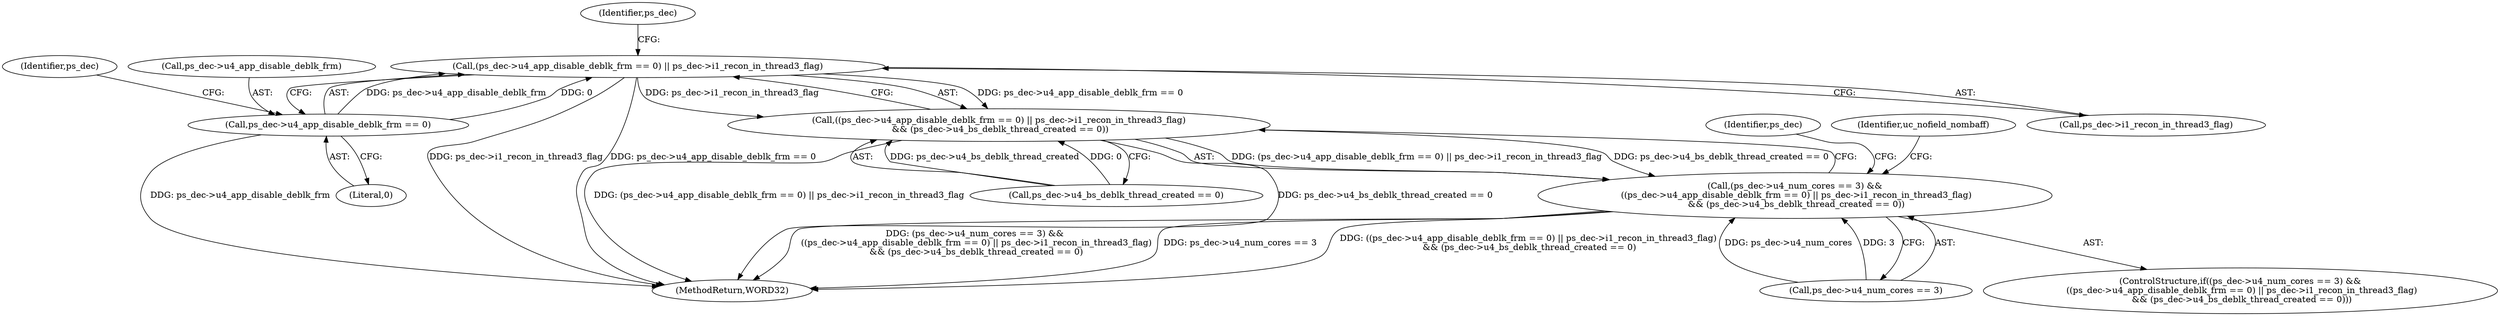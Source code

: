 digraph "0_Android_8b5fd8f24eba5dd19ab2f80ea11a9125aa882ae2@pointer" {
"1001687" [label="(Call,(ps_dec->u4_app_disable_deblk_frm == 0) || ps_dec->i1_recon_in_thread3_flag)"];
"1001688" [label="(Call,ps_dec->u4_app_disable_deblk_frm == 0)"];
"1001686" [label="(Call,((ps_dec->u4_app_disable_deblk_frm == 0) || ps_dec->i1_recon_in_thread3_flag)\n && (ps_dec->u4_bs_deblk_thread_created == 0))"];
"1001680" [label="(Call,(ps_dec->u4_num_cores == 3) &&\n ((ps_dec->u4_app_disable_deblk_frm == 0) || ps_dec->i1_recon_in_thread3_flag)\n && (ps_dec->u4_bs_deblk_thread_created == 0))"];
"1001696" [label="(Call,ps_dec->u4_bs_deblk_thread_created == 0)"];
"1002568" [label="(MethodReturn,WORD32)"];
"1001726" [label="(Identifier,uc_nofield_nombaff)"];
"1001694" [label="(Identifier,ps_dec)"];
"1001681" [label="(Call,ps_dec->u4_num_cores == 3)"];
"1001692" [label="(Literal,0)"];
"1001704" [label="(Identifier,ps_dec)"];
"1001698" [label="(Identifier,ps_dec)"];
"1001680" [label="(Call,(ps_dec->u4_num_cores == 3) &&\n ((ps_dec->u4_app_disable_deblk_frm == 0) || ps_dec->i1_recon_in_thread3_flag)\n && (ps_dec->u4_bs_deblk_thread_created == 0))"];
"1001679" [label="(ControlStructure,if((ps_dec->u4_num_cores == 3) &&\n ((ps_dec->u4_app_disable_deblk_frm == 0) || ps_dec->i1_recon_in_thread3_flag)\n && (ps_dec->u4_bs_deblk_thread_created == 0)))"];
"1001689" [label="(Call,ps_dec->u4_app_disable_deblk_frm)"];
"1001686" [label="(Call,((ps_dec->u4_app_disable_deblk_frm == 0) || ps_dec->i1_recon_in_thread3_flag)\n && (ps_dec->u4_bs_deblk_thread_created == 0))"];
"1001687" [label="(Call,(ps_dec->u4_app_disable_deblk_frm == 0) || ps_dec->i1_recon_in_thread3_flag)"];
"1001693" [label="(Call,ps_dec->i1_recon_in_thread3_flag)"];
"1001688" [label="(Call,ps_dec->u4_app_disable_deblk_frm == 0)"];
"1001687" -> "1001686"  [label="AST: "];
"1001687" -> "1001688"  [label="CFG: "];
"1001687" -> "1001693"  [label="CFG: "];
"1001688" -> "1001687"  [label="AST: "];
"1001693" -> "1001687"  [label="AST: "];
"1001698" -> "1001687"  [label="CFG: "];
"1001686" -> "1001687"  [label="CFG: "];
"1001687" -> "1002568"  [label="DDG: ps_dec->i1_recon_in_thread3_flag"];
"1001687" -> "1002568"  [label="DDG: ps_dec->u4_app_disable_deblk_frm == 0"];
"1001687" -> "1001686"  [label="DDG: ps_dec->u4_app_disable_deblk_frm == 0"];
"1001687" -> "1001686"  [label="DDG: ps_dec->i1_recon_in_thread3_flag"];
"1001688" -> "1001687"  [label="DDG: ps_dec->u4_app_disable_deblk_frm"];
"1001688" -> "1001687"  [label="DDG: 0"];
"1001688" -> "1001692"  [label="CFG: "];
"1001689" -> "1001688"  [label="AST: "];
"1001692" -> "1001688"  [label="AST: "];
"1001694" -> "1001688"  [label="CFG: "];
"1001688" -> "1002568"  [label="DDG: ps_dec->u4_app_disable_deblk_frm"];
"1001686" -> "1001680"  [label="AST: "];
"1001686" -> "1001696"  [label="CFG: "];
"1001696" -> "1001686"  [label="AST: "];
"1001680" -> "1001686"  [label="CFG: "];
"1001686" -> "1002568"  [label="DDG: ps_dec->u4_bs_deblk_thread_created == 0"];
"1001686" -> "1002568"  [label="DDG: (ps_dec->u4_app_disable_deblk_frm == 0) || ps_dec->i1_recon_in_thread3_flag"];
"1001686" -> "1001680"  [label="DDG: (ps_dec->u4_app_disable_deblk_frm == 0) || ps_dec->i1_recon_in_thread3_flag"];
"1001686" -> "1001680"  [label="DDG: ps_dec->u4_bs_deblk_thread_created == 0"];
"1001696" -> "1001686"  [label="DDG: ps_dec->u4_bs_deblk_thread_created"];
"1001696" -> "1001686"  [label="DDG: 0"];
"1001680" -> "1001679"  [label="AST: "];
"1001680" -> "1001681"  [label="CFG: "];
"1001681" -> "1001680"  [label="AST: "];
"1001704" -> "1001680"  [label="CFG: "];
"1001726" -> "1001680"  [label="CFG: "];
"1001680" -> "1002568"  [label="DDG: ((ps_dec->u4_app_disable_deblk_frm == 0) || ps_dec->i1_recon_in_thread3_flag)\n && (ps_dec->u4_bs_deblk_thread_created == 0)"];
"1001680" -> "1002568"  [label="DDG: (ps_dec->u4_num_cores == 3) &&\n ((ps_dec->u4_app_disable_deblk_frm == 0) || ps_dec->i1_recon_in_thread3_flag)\n && (ps_dec->u4_bs_deblk_thread_created == 0)"];
"1001680" -> "1002568"  [label="DDG: ps_dec->u4_num_cores == 3"];
"1001681" -> "1001680"  [label="DDG: ps_dec->u4_num_cores"];
"1001681" -> "1001680"  [label="DDG: 3"];
}
